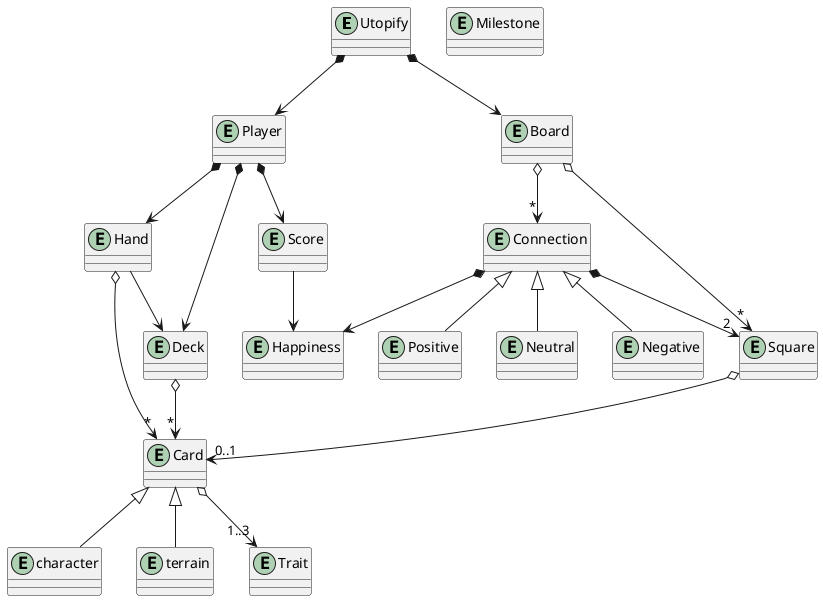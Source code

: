 ﻿@startuml

entity Utopify
entity Player
entity Deck
entity Hand
entity Card
entity character
entity terrain
entity Trait
entity Board
entity Square
entity Connection
entity Positive
entity Neutral
entity Negative
entity Happiness
entity Score
entity Milestone

Utopify *--> Player
Player *--> Deck
Player *--> Hand
Hand --> Deck
Hand o--> "*" Card
Deck o--> "*" Card
Card o--> "1..3" Trait
Card <|-- character
Card <|-- terrain

Player *--> Score
Score -> Happiness

Utopify *--> Board
Board o--> "*" Square
Board o--> "*" Connection
Square o--> "0..1" Card
Connection *--> "2" Square
Connection *--> Happiness
Connection <|-- Positive
Connection <|-- Neutral
Connection <|-- Negative
 
@enduml